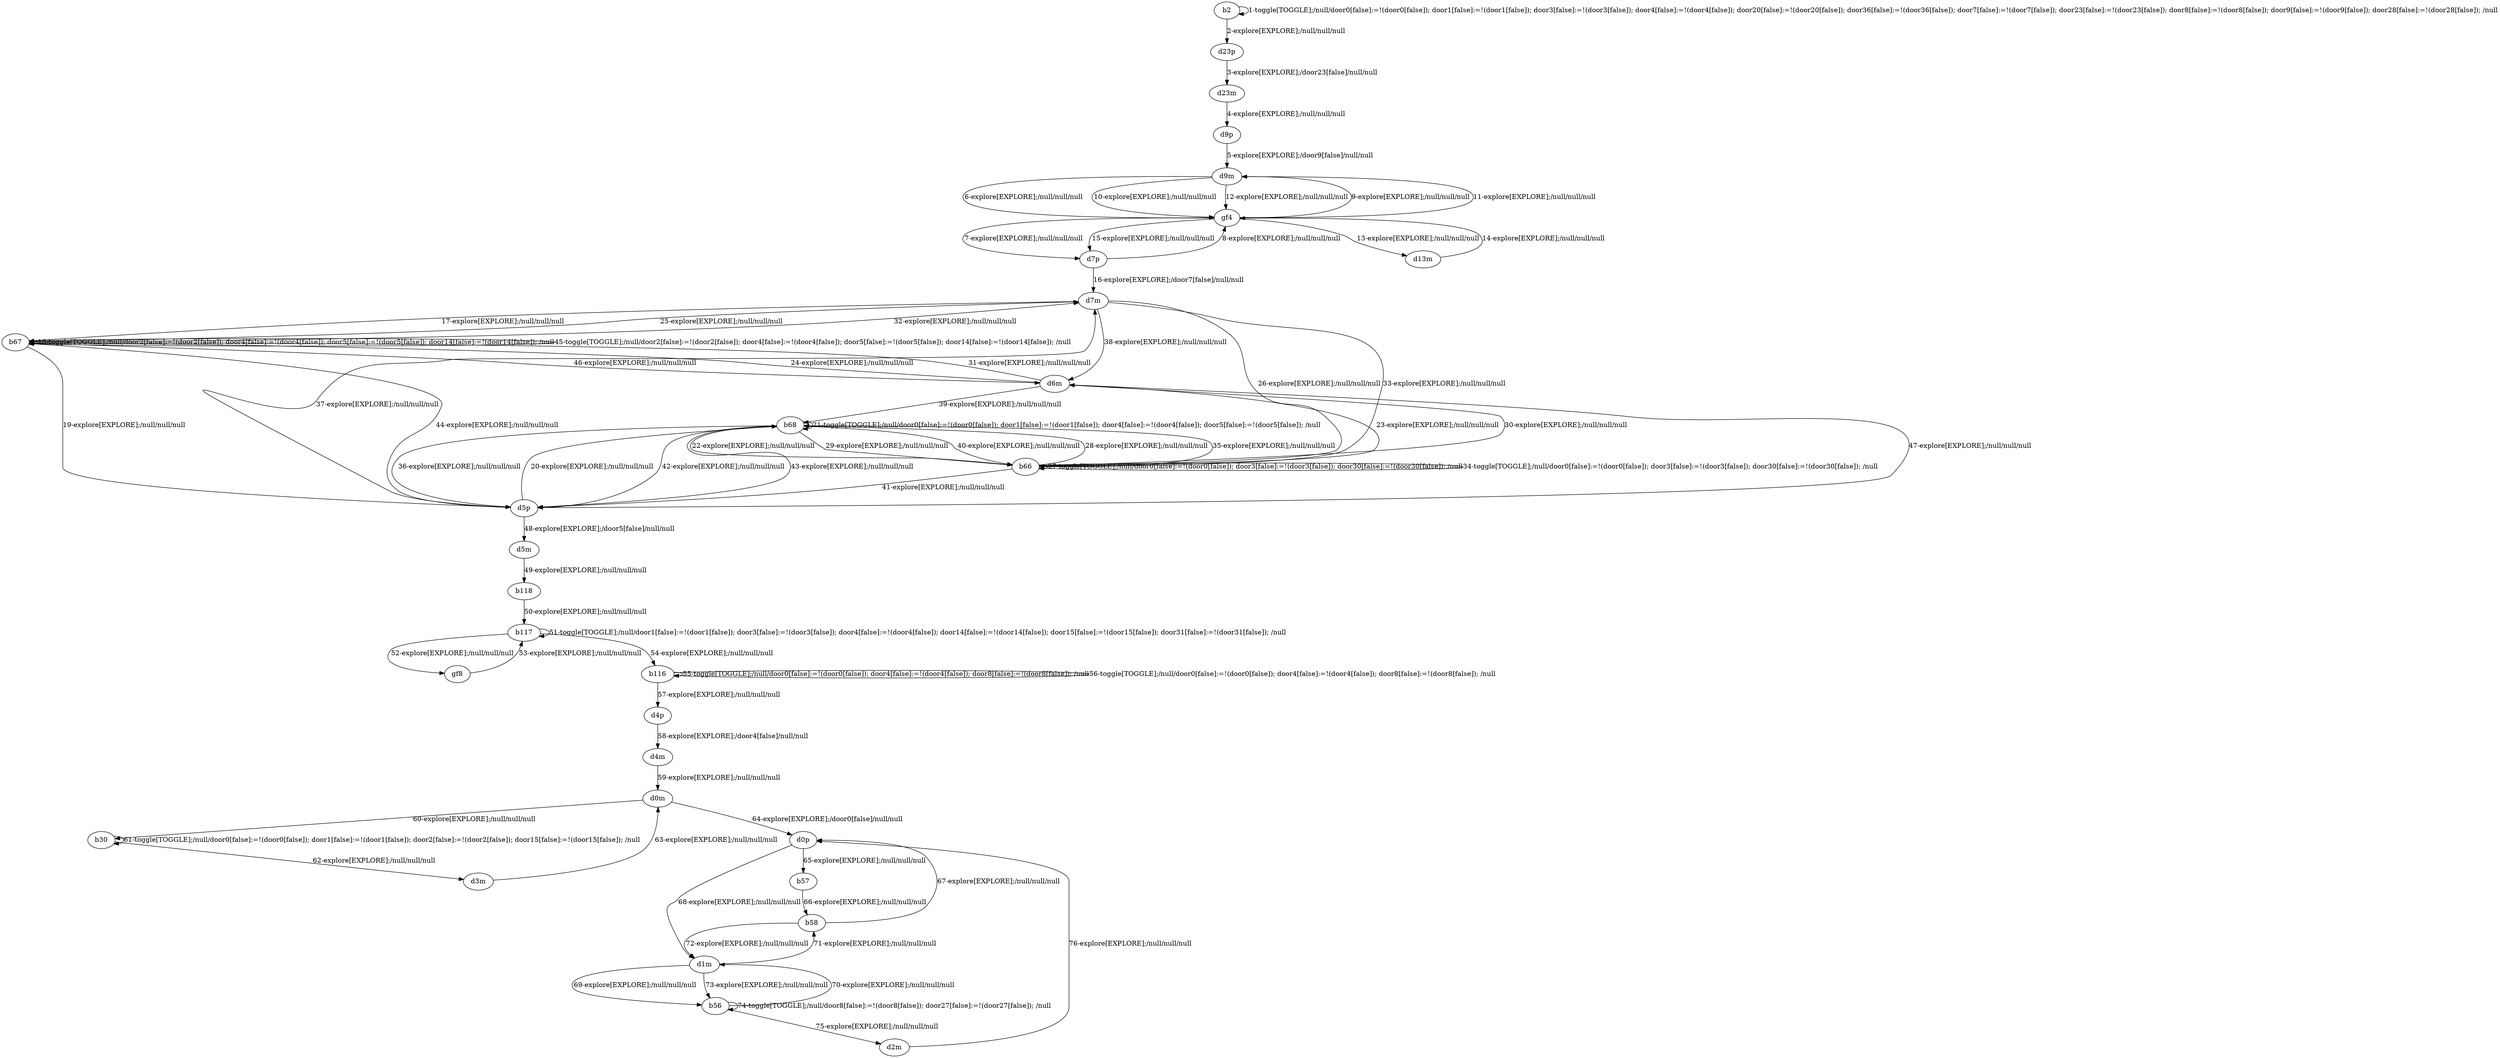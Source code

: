 # Total number of goals covered by this test: 2
# b56 --> d2m
# d2m --> d0p

digraph g {
"b2" -> "b2" [label = "1-toggle[TOGGLE];/null/door0[false]:=!(door0[false]); door1[false]:=!(door1[false]); door3[false]:=!(door3[false]); door4[false]:=!(door4[false]); door20[false]:=!(door20[false]); door36[false]:=!(door36[false]); door7[false]:=!(door7[false]); door23[false]:=!(door23[false]); door8[false]:=!(door8[false]); door9[false]:=!(door9[false]); door28[false]:=!(door28[false]); /null"];
"b2" -> "d23p" [label = "2-explore[EXPLORE];/null/null/null"];
"d23p" -> "d23m" [label = "3-explore[EXPLORE];/door23[false]/null/null"];
"d23m" -> "d9p" [label = "4-explore[EXPLORE];/null/null/null"];
"d9p" -> "d9m" [label = "5-explore[EXPLORE];/door9[false]/null/null"];
"d9m" -> "gf4" [label = "6-explore[EXPLORE];/null/null/null"];
"gf4" -> "d7p" [label = "7-explore[EXPLORE];/null/null/null"];
"d7p" -> "gf4" [label = "8-explore[EXPLORE];/null/null/null"];
"gf4" -> "d9m" [label = "9-explore[EXPLORE];/null/null/null"];
"d9m" -> "gf4" [label = "10-explore[EXPLORE];/null/null/null"];
"gf4" -> "d9m" [label = "11-explore[EXPLORE];/null/null/null"];
"d9m" -> "gf4" [label = "12-explore[EXPLORE];/null/null/null"];
"gf4" -> "d13m" [label = "13-explore[EXPLORE];/null/null/null"];
"d13m" -> "gf4" [label = "14-explore[EXPLORE];/null/null/null"];
"gf4" -> "d7p" [label = "15-explore[EXPLORE];/null/null/null"];
"d7p" -> "d7m" [label = "16-explore[EXPLORE];/door7[false]/null/null"];
"d7m" -> "b67" [label = "17-explore[EXPLORE];/null/null/null"];
"b67" -> "b67" [label = "18-toggle[TOGGLE];/null/door2[false]:=!(door2[false]); door4[false]:=!(door4[false]); door5[false]:=!(door5[false]); door14[false]:=!(door14[false]); /null"];
"b67" -> "d5p" [label = "19-explore[EXPLORE];/null/null/null"];
"d5p" -> "b68" [label = "20-explore[EXPLORE];/null/null/null"];
"b68" -> "b68" [label = "21-toggle[TOGGLE];/null/door0[false]:=!(door0[false]); door1[false]:=!(door1[false]); door4[false]:=!(door4[false]); door5[false]:=!(door5[false]); /null"];
"b68" -> "b66" [label = "22-explore[EXPLORE];/null/null/null"];
"b66" -> "d6m" [label = "23-explore[EXPLORE];/null/null/null"];
"d6m" -> "b67" [label = "24-explore[EXPLORE];/null/null/null"];
"b67" -> "d7m" [label = "25-explore[EXPLORE];/null/null/null"];
"d7m" -> "b66" [label = "26-explore[EXPLORE];/null/null/null"];
"b66" -> "b66" [label = "27-toggle[TOGGLE];/null/door0[false]:=!(door0[false]); door3[false]:=!(door3[false]); door30[false]:=!(door30[false]); /null"];
"b66" -> "b68" [label = "28-explore[EXPLORE];/null/null/null"];
"b68" -> "b66" [label = "29-explore[EXPLORE];/null/null/null"];
"b66" -> "d6m" [label = "30-explore[EXPLORE];/null/null/null"];
"d6m" -> "b67" [label = "31-explore[EXPLORE];/null/null/null"];
"b67" -> "d7m" [label = "32-explore[EXPLORE];/null/null/null"];
"d7m" -> "b66" [label = "33-explore[EXPLORE];/null/null/null"];
"b66" -> "b66" [label = "34-toggle[TOGGLE];/null/door0[false]:=!(door0[false]); door3[false]:=!(door3[false]); door30[false]:=!(door30[false]); /null"];
"b66" -> "b68" [label = "35-explore[EXPLORE];/null/null/null"];
"b68" -> "d5p" [label = "36-explore[EXPLORE];/null/null/null"];
"d5p" -> "d7m" [label = "37-explore[EXPLORE];/null/null/null"];
"d7m" -> "d6m" [label = "38-explore[EXPLORE];/null/null/null"];
"d6m" -> "b68" [label = "39-explore[EXPLORE];/null/null/null"];
"b68" -> "b66" [label = "40-explore[EXPLORE];/null/null/null"];
"b66" -> "d5p" [label = "41-explore[EXPLORE];/null/null/null"];
"d5p" -> "b68" [label = "42-explore[EXPLORE];/null/null/null"];
"b68" -> "d5p" [label = "43-explore[EXPLORE];/null/null/null"];
"d5p" -> "b67" [label = "44-explore[EXPLORE];/null/null/null"];
"b67" -> "b67" [label = "45-toggle[TOGGLE];/null/door2[false]:=!(door2[false]); door4[false]:=!(door4[false]); door5[false]:=!(door5[false]); door14[false]:=!(door14[false]); /null"];
"b67" -> "d6m" [label = "46-explore[EXPLORE];/null/null/null"];
"d6m" -> "d5p" [label = "47-explore[EXPLORE];/null/null/null"];
"d5p" -> "d5m" [label = "48-explore[EXPLORE];/door5[false]/null/null"];
"d5m" -> "b118" [label = "49-explore[EXPLORE];/null/null/null"];
"b118" -> "b117" [label = "50-explore[EXPLORE];/null/null/null"];
"b117" -> "b117" [label = "51-toggle[TOGGLE];/null/door1[false]:=!(door1[false]); door3[false]:=!(door3[false]); door4[false]:=!(door4[false]); door14[false]:=!(door14[false]); door15[false]:=!(door15[false]); door31[false]:=!(door31[false]); /null"];
"b117" -> "gf8" [label = "52-explore[EXPLORE];/null/null/null"];
"gf8" -> "b117" [label = "53-explore[EXPLORE];/null/null/null"];
"b117" -> "b116" [label = "54-explore[EXPLORE];/null/null/null"];
"b116" -> "b116" [label = "55-toggle[TOGGLE];/null/door0[false]:=!(door0[false]); door4[false]:=!(door4[false]); door8[false]:=!(door8[false]); /null"];
"b116" -> "b116" [label = "56-toggle[TOGGLE];/null/door0[false]:=!(door0[false]); door4[false]:=!(door4[false]); door8[false]:=!(door8[false]); /null"];
"b116" -> "d4p" [label = "57-explore[EXPLORE];/null/null/null"];
"d4p" -> "d4m" [label = "58-explore[EXPLORE];/door4[false]/null/null"];
"d4m" -> "d0m" [label = "59-explore[EXPLORE];/null/null/null"];
"d0m" -> "b30" [label = "60-explore[EXPLORE];/null/null/null"];
"b30" -> "b30" [label = "61-toggle[TOGGLE];/null/door0[false]:=!(door0[false]); door1[false]:=!(door1[false]); door2[false]:=!(door2[false]); door15[false]:=!(door15[false]); /null"];
"b30" -> "d3m" [label = "62-explore[EXPLORE];/null/null/null"];
"d3m" -> "d0m" [label = "63-explore[EXPLORE];/null/null/null"];
"d0m" -> "d0p" [label = "64-explore[EXPLORE];/door0[false]/null/null"];
"d0p" -> "b57" [label = "65-explore[EXPLORE];/null/null/null"];
"b57" -> "b58" [label = "66-explore[EXPLORE];/null/null/null"];
"b58" -> "d0p" [label = "67-explore[EXPLORE];/null/null/null"];
"d0p" -> "d1m" [label = "68-explore[EXPLORE];/null/null/null"];
"d1m" -> "b56" [label = "69-explore[EXPLORE];/null/null/null"];
"b56" -> "d1m" [label = "70-explore[EXPLORE];/null/null/null"];
"d1m" -> "b58" [label = "71-explore[EXPLORE];/null/null/null"];
"b58" -> "d1m" [label = "72-explore[EXPLORE];/null/null/null"];
"d1m" -> "b56" [label = "73-explore[EXPLORE];/null/null/null"];
"b56" -> "b56" [label = "74-toggle[TOGGLE];/null/door8[false]:=!(door8[false]); door27[false]:=!(door27[false]); /null"];
"b56" -> "d2m" [label = "75-explore[EXPLORE];/null/null/null"];
"d2m" -> "d0p" [label = "76-explore[EXPLORE];/null/null/null"];
}